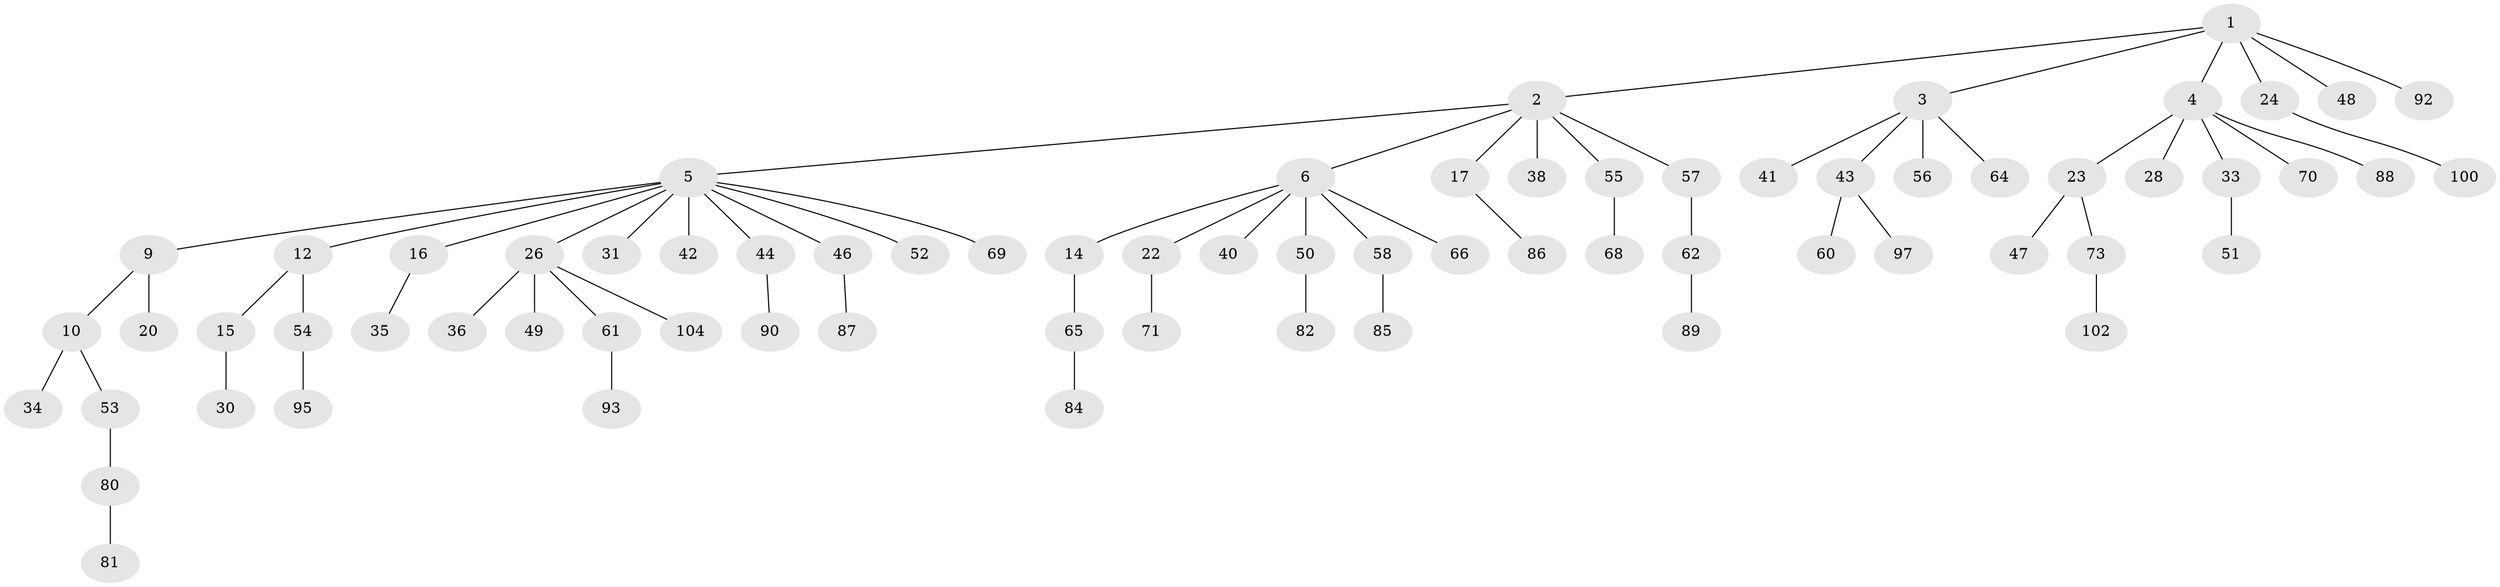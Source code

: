 // original degree distribution, {7: 0.028846153846153848, 6: 0.019230769230769232, 4: 0.057692307692307696, 5: 0.019230769230769232, 3: 0.09615384615384616, 1: 0.5096153846153846, 2: 0.2692307692307692}
// Generated by graph-tools (version 1.1) at 2025/11/02/27/25 16:11:26]
// undirected, 72 vertices, 71 edges
graph export_dot {
graph [start="1"]
  node [color=gray90,style=filled];
  1 [super="+11"];
  2 [super="+25"];
  3 [super="+18"];
  4 [super="+13"];
  5 [super="+8"];
  6 [super="+7"];
  9 [super="+19"];
  10 [super="+45"];
  12 [super="+32"];
  14;
  15 [super="+21"];
  16 [super="+29"];
  17 [super="+67"];
  20 [super="+83"];
  22;
  23 [super="+37"];
  24 [super="+94"];
  26 [super="+27"];
  28 [super="+78"];
  30;
  31;
  33 [super="+39"];
  34;
  35;
  36 [super="+99"];
  38;
  40;
  41;
  42;
  43 [super="+59"];
  44 [super="+76"];
  46;
  47;
  48;
  49 [super="+101"];
  50 [super="+103"];
  51;
  52 [super="+77"];
  53 [super="+72"];
  54 [super="+74"];
  55 [super="+63"];
  56 [super="+98"];
  57;
  58 [super="+75"];
  60;
  61;
  62;
  64;
  65;
  66 [super="+79"];
  68;
  69;
  70;
  71;
  73 [super="+91"];
  80;
  81;
  82;
  84;
  85;
  86;
  87;
  88;
  89;
  90 [super="+96"];
  92;
  93;
  95;
  97;
  100;
  102;
  104;
  1 -- 2;
  1 -- 3;
  1 -- 4;
  1 -- 24;
  1 -- 48;
  1 -- 92;
  2 -- 5;
  2 -- 6;
  2 -- 17;
  2 -- 55;
  2 -- 57;
  2 -- 38;
  3 -- 41;
  3 -- 43;
  3 -- 56;
  3 -- 64;
  4 -- 70;
  4 -- 88;
  4 -- 33;
  4 -- 28;
  4 -- 23;
  5 -- 12;
  5 -- 16;
  5 -- 26;
  5 -- 31;
  5 -- 52;
  5 -- 69;
  5 -- 9;
  5 -- 42;
  5 -- 44;
  5 -- 46;
  6 -- 40;
  6 -- 66;
  6 -- 50;
  6 -- 22;
  6 -- 58;
  6 -- 14;
  9 -- 10;
  9 -- 20;
  10 -- 34;
  10 -- 53;
  12 -- 15;
  12 -- 54;
  14 -- 65;
  15 -- 30;
  16 -- 35;
  17 -- 86;
  22 -- 71;
  23 -- 47;
  23 -- 73;
  24 -- 100;
  26 -- 36;
  26 -- 49;
  26 -- 104;
  26 -- 61;
  33 -- 51;
  43 -- 97;
  43 -- 60;
  44 -- 90;
  46 -- 87;
  50 -- 82;
  53 -- 80;
  54 -- 95;
  55 -- 68;
  57 -- 62;
  58 -- 85;
  61 -- 93;
  62 -- 89;
  65 -- 84;
  73 -- 102;
  80 -- 81;
}
